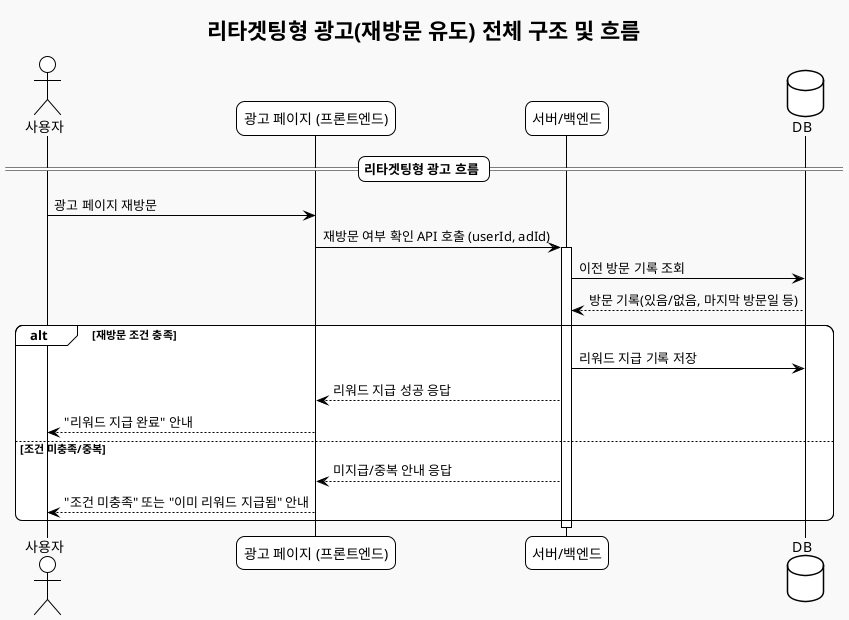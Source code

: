 @startuml
!theme plain
skinparam componentStyle uml2
skinparam shadowing false
skinparam roundcorner 15
skinparam monochrome true
skinparam backgroundColor #F9F9F9
skinparam ArrowColor Black
skinparam ArrowFontColor Black
skinparam defaultFontName "Nanum Gothic"

title 리타겟팅형 광고(재방문 유도) 전체 구조 및 흐름

actor User as "사용자"
participant "광고 페이지 (프론트엔드)" as AdPage
participant "서버/백엔드" as Server
database "DB" as DB

== 리타겟팅형 광고 흐름 ==

User -> AdPage : 광고 페이지 재방문
AdPage -> Server : 재방문 여부 확인 API 호출 (userId, adId)
activate Server
Server -> DB : 이전 방문 기록 조회
DB --> Server : 방문 기록(있음/없음, 마지막 방문일 등)
alt 재방문 조건 충족
    Server -> DB : 리워드 지급 기록 저장
    Server --> AdPage : 리워드 지급 성공 응답
    AdPage --> User : "리워드 지급 완료" 안내
else 조건 미충족/중복
    Server --> AdPage : 미지급/중복 안내 응답
    AdPage --> User : "조건 미충족" 또는 "이미 리워드 지급됨" 안내
end
deactivate Server

@enduml
